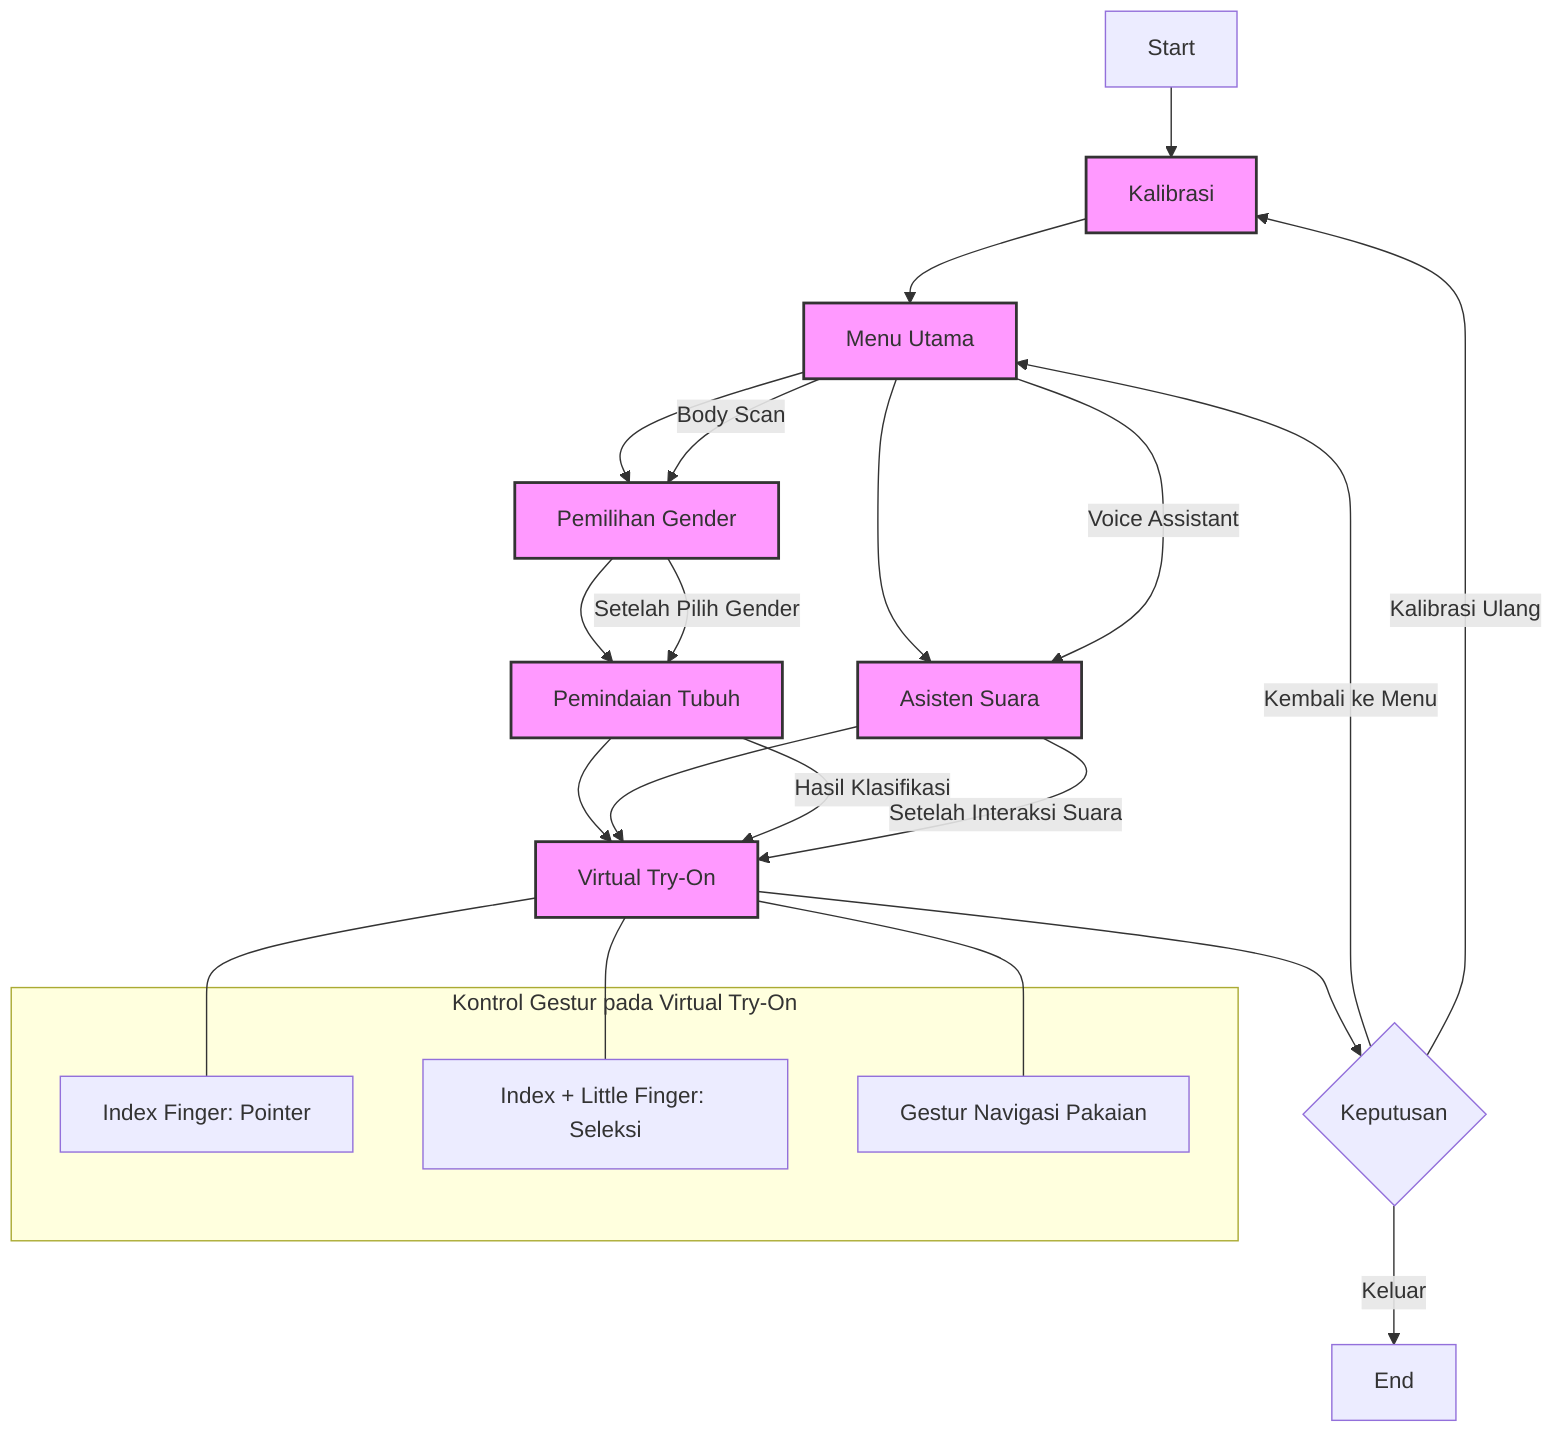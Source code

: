 graph TD
    A[Start] --> B[Kalibrasi]
    B --> C[Menu Utama]
    
    C --> D[Pemilihan Gender]
    C --> E[Asisten Suara]
    
    D --> F[Pemindaian Tubuh]
    F --> G[Virtual Try-On]
    E --> G
    
    G --> H{Keputusan}
    H -->|Kembali ke Menu| C
    H -->|Kalibrasi Ulang| B
    H -->|Keluar| I[End]
    
    %% Styling
    classDef screen fill:#f9f,stroke:#333,stroke-width:2px;
    class B,C,D,E,F,G screen;
    
    %% Detailed connections
    C -->|Body Scan| D
    C -->|Voice Assistant| E
    D -->|Setelah Pilih Gender| F
    F -->|Hasil Klasifikasi| G
    E -->|Setelah Interaksi Suara| G
    
    %% Gestur kontrol pada Virtual Try-On
    subgraph "Kontrol Gestur pada Virtual Try-On"
        G1[Index Finger: Pointer]
        G2[Index + Little Finger: Seleksi]
        G3[Gestur Navigasi Pakaian]
    end
    
    G --- G1
    G --- G2
    G --- G3